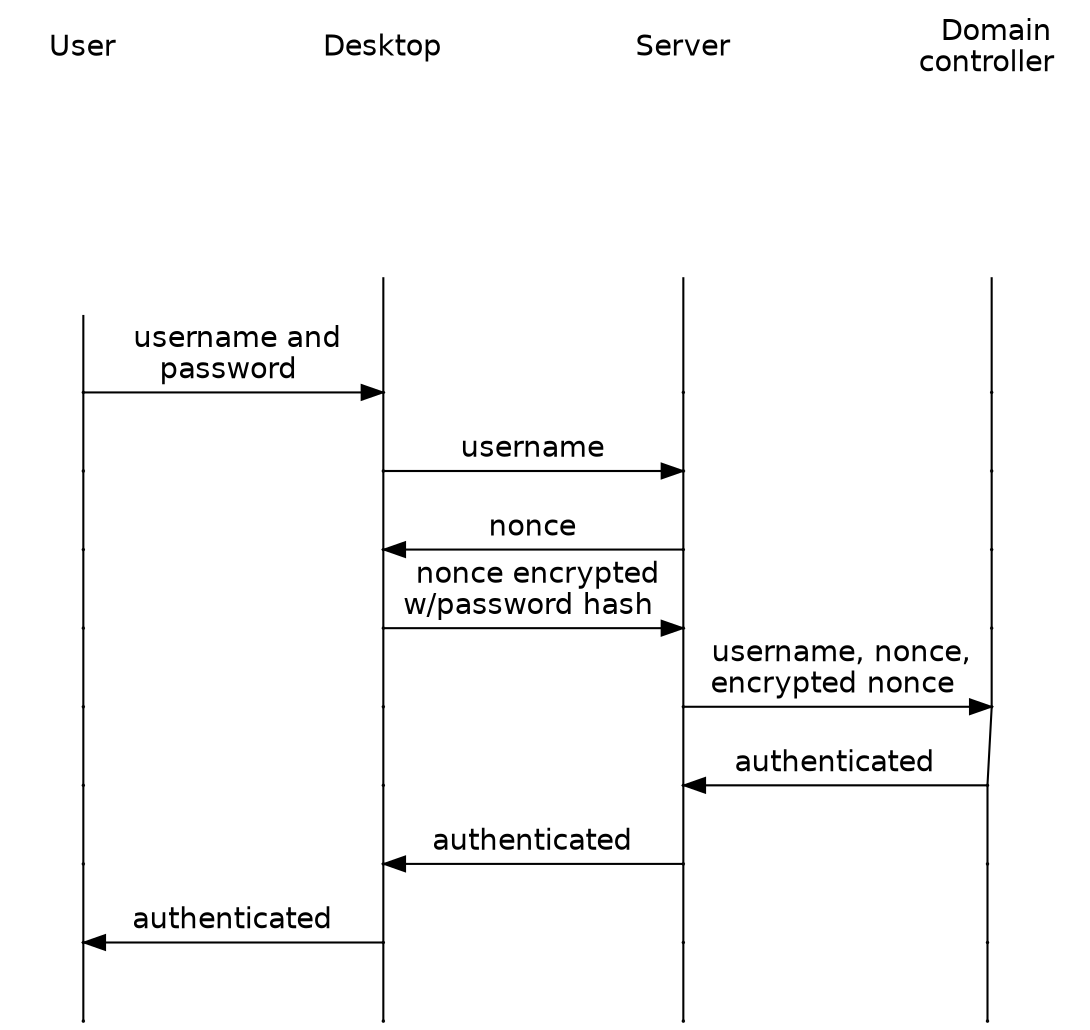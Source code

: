 digraph winauth {

    subgraph user_line  {
        node [fontname="Helvetica",shape=point,style=rounded,width=0.01];
        rank=TB;
        utitle [shape=plaintext,label=< User >]
        user [shape=none,image="./female-user-icon.svg",fill=white,label="",fixedsize=true,width=1,height=1];
        utitle -> user [style=invis];
        user -> u1 [arrowhead=none];
        u1 -> u2 [arrowhead=none];
        u2 -> u3 [arrowhead=none];
        u3 -> u4 [arrowhead=none];
        u4 -> u5 [arrowhead=none];
        u5 -> u6 [arrowhead=none];
        u6 -> u7 [arrowhead=none];
        u7 -> u8 [arrowhead=none];
        u8 -> u9 [arrowhead=none];
    }
    subgraph desktop_line {
        node [fontname="Helvetica",shape=point,style=rounded,width=0.01];
        rank=TB;
        dtitle [shape=plaintext,label=< Desktop >]
        desktop [shape=none,image="./terminal.svg",fill=white,label=""];
        dtitle -> desktop [style=invis];
        desktop -> d1 [arrowhead=none];
        d1 -> d2 [arrowhead=none];
        d2 -> d3 [arrowhead=none];
        d3 -> d4 [arrowhead=none];
        d4 -> d5 [arrowhead=none];
        d5 -> d6 [arrowhead=none];
        d6 -> d7 [arrowhead=none];
        d7 -> d8 [arrowhead=none];
        d8 -> d9 [arrowhead=none];
    }

    subgraph server_line {
        node [fontname="Helvetica",shape=point,style=rounded,width=0.01];
        rank=TB;
        stitle [shape=plaintext,label=< Server >]
        server [shape=none,label="",image="./server.svg",fill=white];
        stitle -> server [style=invis];
        server -> s1 [arrowhead=none];
        s1 -> s2 [arrowhead=none];
        s2 -> s3 [arrowhead=none];
        s3 -> s4 [arrowhead=none];
        s4 -> s5 [arrowhead=none];
        s5 -> s6 [arrowhead=none];
        s6 -> s7 [arrowhead=none];
        s7 -> s8 [arrowhead=none];
        s8 -> s9 [arrowhead=none];
    }


    subgraph controller_line {
        node [fontname="Helvetica",shape=point,style=rounded,width=0.01];
        rank=TB;
        ctitle [shape=plaintext,label=< Domain<br/>controller >]
        controller [shape=none,label="",image="./server.svg",fill=white];
        ctitle -> controller [style=invis];
        controller -> c1 [arrowhead=none];
        c1 -> c2 [arrowhead=none];
        c2 -> c3 [arrowhead=none];
        c3 -> c4 [arrowhead=none];
        c4 -> c5 [arrowhead=none];
        c5 -> c6 [arrowhead=none];
        c6 -> c7 [arrowhead=none];
        c7 -> c8 [arrowhead=none];
        c8 -> c9 [arrowhead=none];
    }


    graph [fontname="Helvetica"];
    node [fontname="Helvetica"];
    edge [fontname="Helvetica",minlen=4];

    { rank=same
      u1 -> d1 [label=< username and<br/>password >];
    }
    { rank=same
      d2 -> s2 [label="username"];
    }
    { rank=same
      d3 -> s3 [label="nonce",arrowhead=none,arrowtail=normal,dir=both];
    }
    { rank=same
      d4 -> s4 [label=< nonce encrypted<br/>w/password hash >];
    }
    { rank=same
      s5 -> c5 [label=< username, nonce,<br/>encrypted nonce >];
    }
    { rank=same
      s6 -> c6 [label="authenticated",arrowhead=none,arrowtail=normal,dir=both];
    }
    { rank=same
      d7 -> s7 [label="authenticated",arrowhead=none,arrowtail=normal,dir=both];
    }
    { rank=same
      u8 -> d8 [label="authenticated",arrowhead=none,arrowtail=normal,dir=both];
    }

}









